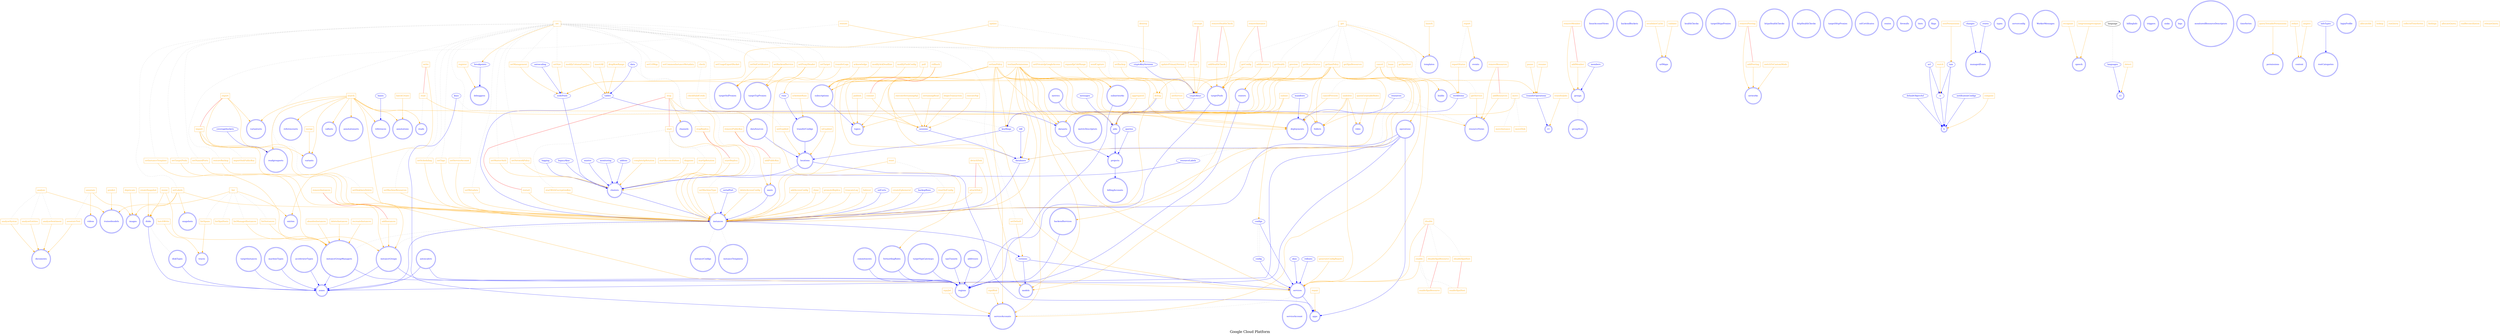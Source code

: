 digraph AllInOne_LexiconGraph {
graph[label="Google Cloud Platform", fontsize=24]
splines=true
"apps" [color=blue, fontcolor=blue, shape=doublecircle]
"operations" [color=blue, fontcolor=blue, shape=doublecircle]
"users" [color=blue, fontcolor=blue, shape=doublecircle]
"groups" [color=blue, fontcolor=blue, shape=doublecircle]
"linuxAccountViews" [color=blue, fontcolor=blue, shape=doublecircle]
"targetTcpProxies" [color=blue, fontcolor=blue, shape=doublecircle]
"backendBuckets" [color=blue, fontcolor=blue, shape=doublecircle]
"urlMaps" [color=blue, fontcolor=blue, shape=doublecircle]
"addresses" [color=blue, fontcolor=blue, shape=doublecircle]
"snapshots" [color=blue, fontcolor=blue, shape=doublecircle]
"backendServices" [color=blue, fontcolor=blue, shape=doublecircle]
"healthChecks" [color=blue, fontcolor=blue, shape=doublecircle]
"targetHttpsProxies" [color=blue, fontcolor=blue, shape=doublecircle]
"networks" [color=blue, fontcolor=blue, shape=doublecircle]
"targetSslProxies" [color=blue, fontcolor=blue, shape=doublecircle]
"instanceTemplates" [color=blue, fontcolor=blue, shape=doublecircle]
"forwardingRules" [color=blue, fontcolor=blue, shape=doublecircle]
"httpsHealthChecks" [color=blue, fontcolor=blue, shape=doublecircle]
"images" [color=blue, fontcolor=blue, shape=doublecircle]
"httpHealthChecks" [color=blue, fontcolor=blue, shape=doublecircle]
"targetHttpProxies" [color=blue, fontcolor=blue, shape=doublecircle]
"sslCertificates" [color=blue, fontcolor=blue, shape=doublecircle]
"routes" [color=blue, fontcolor=blue, shape=doublecircle]
"firewalls" [color=blue, fontcolor=blue, shape=doublecircle]
"regions" [color=blue, fontcolor=blue, shape=doublecircle]
"diskTypes" [color=blue, fontcolor=blue, shape=doublecircle]
"instances" [color=blue, fontcolor=blue, shape=doublecircle]
"subnetworks" [color=blue, fontcolor=blue, shape=doublecircle]
"instanceGroups" [color=blue, fontcolor=blue, shape=doublecircle]
"targetInstances" [color=blue, fontcolor=blue, shape=doublecircle]
"routers" [color=blue, fontcolor=blue, shape=doublecircle]
"targetPools" [color=blue, fontcolor=blue, shape=doublecircle]
"machineTypes" [color=blue, fontcolor=blue, shape=doublecircle]
"commitments" [color=blue, fontcolor=blue, shape=doublecircle]
"targetVpnGateways" [color=blue, fontcolor=blue, shape=doublecircle]
"instanceGroupManagers" [color=blue, fontcolor=blue, shape=doublecircle]
"acceleratorTypes" [color=blue, fontcolor=blue, shape=doublecircle]
"autoscalers" [color=blue, fontcolor=blue, shape=doublecircle]
"disks" [color=blue, fontcolor=blue, shape=doublecircle]
"vpnTunnels" [color=blue, fontcolor=blue, shape=doublecircle]
"zones" [color=blue, fontcolor=blue, shape=doublecircle]
"tiers" [color=blue, fontcolor=blue, shape=doublecircle]
"flags" [color=blue, fontcolor=blue, shape=doublecircle]
"b" [color=blue, fontcolor=blue, shape=doublecircle]
"channels" [color=blue, fontcolor=blue, shape=doublecircle]
"serviceAccount" [color=blue, fontcolor=blue, shape=doublecircle]
"managedZones" [color=blue, fontcolor=blue, shape=doublecircle]
"projects" [color=blue, fontcolor=blue, shape=doublecircle]
"deployments" [color=blue, fontcolor=blue, shape=doublecircle]
"types" [color=blue, fontcolor=blue, shape=doublecircle]
"trainedmodels" [color=blue, fontcolor=blue, shape=doublecircle]
"resourceViews" [color=blue, fontcolor=blue, shape=doublecircle]
"serverconfig" [color=blue, fontcolor=blue, shape=doublecircle]
"clusters" [color=blue, fontcolor=blue, shape=doublecircle]
"v1" [color=blue, fontcolor=blue, shape=doublecircle]
"WorkerMessages" [color=blue, fontcolor=blue, shape=doublecircle]
"templates" [color=blue, fontcolor=blue, shape=doublecircle]
"jobs" [color=blue, fontcolor=blue, shape=doublecircle]
"datasets" [color=blue, fontcolor=blue, shape=doublecircle]
"referencesets" [color=blue, fontcolor=blue, shape=doublecircle]
"callsets" [color=blue, fontcolor=blue, shape=doublecircle]
"reads" [color=blue, fontcolor=blue, shape=doublecircle]
"readgroupsets" [color=blue, fontcolor=blue, shape=doublecircle]
"references" [color=blue, fontcolor=blue, shape=doublecircle]
"variants" [color=blue, fontcolor=blue, shape=doublecircle]
"annotations" [color=blue, fontcolor=blue, shape=doublecircle]
"annotationsets" [color=blue, fontcolor=blue, shape=doublecircle]
"variantsets" [color=blue, fontcolor=blue, shape=doublecircle]
"topics" [color=blue, fontcolor=blue, shape=doublecircle]
"subscriptions" [color=blue, fontcolor=blue, shape=doublecircle]
"speech" [color=blue, fontcolor=blue, shape=doublecircle]
"documents" [color=blue, fontcolor=blue, shape=doublecircle]
"v2" [color=blue, fontcolor=blue, shape=doublecircle]
"services" [color=blue, fontcolor=blue, shape=doublecircle]
"billingAccounts" [color=blue, fontcolor=blue, shape=doublecircle]
"billingInfo" [color=blue, fontcolor=blue, shape=doublecircle]
"builds" [color=blue, fontcolor=blue, shape=doublecircle]
"triggers" [color=blue, fontcolor=blue, shape=doublecircle]
"debuggees" [color=blue, fontcolor=blue, shape=doublecircle]
"events" [color=blue, fontcolor=blue, shape=doublecircle]
"groupStats" [color=blue, fontcolor=blue, shape=doublecircle]
"traces" [color=blue, fontcolor=blue, shape=doublecircle]
"sinks" [color=blue, fontcolor=blue, shape=doublecircle]
"logs" [color=blue, fontcolor=blue, shape=doublecircle]
"entries" [color=blue, fontcolor=blue, shape=doublecircle]
"monitoredResourceDescriptors" [color=blue, fontcolor=blue, shape=doublecircle]
"metrics" [color=blue, fontcolor=blue, shape=doublecircle]
"timeSeries" [color=blue, fontcolor=blue, shape=doublecircle]
"metricDescriptors" [color=blue, fontcolor=blue, shape=doublecircle]
"folders" [color=blue, fontcolor=blue, shape=doublecircle]
"roles" [color=blue, fontcolor=blue, shape=doublecircle]
"serviceAccounts" [color=blue, fontcolor=blue, shape=doublecircle]
"permissions" [color=blue, fontcolor=blue, shape=doublecircle]
"locations" [color=blue, fontcolor=blue, shape=doublecircle]
"content" [color=blue, fontcolor=blue, shape=doublecircle]
"rootCategories" [color=blue, fontcolor=blue, shape=doublecircle]
"loginProfile" [color=blue, fontcolor=blue, shape=doublecircle]
"models" [color=blue, fontcolor=blue, shape=doublecircle]
"instanceConfigs" [color=blue, fontcolor=blue, shape=doublecircle]
"videos" [color=blue, fontcolor=blue, shape=doublecircle]
"dataSources" [color=blue, fontcolor=blue, shape=doublecircle]
"transferConfigs" [color=blue, fontcolor=blue, shape=doublecircle]
"repair" [color=orange, fontcolor=orange, shape=box]
"repair" -> "apps" [color=orange, fontcolor=orange, arrowhead=diamond, arrowtail=none]
"services" -> "apps" [color=blue, fontcolor=blue, arrowhead=diamond, arrowtail=none]
"versions" -> "services" [color=blue, fontcolor=blue, arrowhead=diamond, arrowtail=none]
"versions" [color=blue, fontcolor=blue, shape=ellipse]
"instances" -> "versions" [color=blue, fontcolor=blue, arrowhead=diamond, arrowtail=none]
"debug" [color=orange, fontcolor=orange, shape=box]
"debug" -> "instances" [color=orange, fontcolor=orange, arrowhead=diamond, arrowtail=none]
"operations" -> "apps" [color=blue, fontcolor=blue, arrowhead=diamond, arrowtail=none]
"locations" -> "apps" [color=blue, fontcolor=blue, arrowhead=diamond, arrowtail=none]
"addPublicKey" [color=orange, fontcolor=orange, shape=box]
"addPublicKey" -> "users" [color=orange, fontcolor=orange, arrowhead=diamond, arrowtail=none]
"removePublicKey" -> "addPublicKey" [color=red, fontcolor=red, arrowhead=none, arrowtail=none]
"removePublicKey" [color=orange, fontcolor=orange, shape=box]
"removePublicKey" -> "users" [color=orange, fontcolor=orange, arrowhead=diamond, arrowtail=none]
"addMember" [color=orange, fontcolor=orange, shape=box]
"addMember" -> "groups" [color=orange, fontcolor=orange, arrowhead=diamond, arrowtail=none]
"removeMember" -> "addMember" [color=red, fontcolor=red, arrowhead=none, arrowtail=none]
"removeMember" [color=orange, fontcolor=orange, shape=box]
"removeMember" -> "groups" [color=orange, fontcolor=orange, arrowhead=diamond, arrowtail=none]
"setBackendService" [color=orange, fontcolor=orange, shape=box]
"setBackendService" -> "targetTcpProxies" [color=orange, fontcolor=orange, arrowhead=diamond, arrowtail=none]
"set" -> "setBackendService" [color=grey, fontcolor=grey, arrowhead=none, arrowtail=none, style=dashed]
"setProxyHeader" [color=orange, fontcolor=orange, shape=box]
"setProxyHeader" -> "targetTcpProxies" [color=orange, fontcolor=orange, arrowhead=diamond, arrowtail=none]
"set" -> "setProxyHeader" [color=grey, fontcolor=grey, arrowhead=none, arrowtail=none, style=dashed]
"invalidateCache" [color=orange, fontcolor=orange, shape=box]
"invalidateCache" -> "urlMaps" [color=orange, fontcolor=orange, arrowhead=diamond, arrowtail=none]
"validate" [color=orange, fontcolor=orange, shape=box]
"validate" -> "urlMaps" [color=orange, fontcolor=orange, arrowhead=diamond, arrowtail=none]
"setLabels" [color=orange, fontcolor=orange, shape=box]
"setLabels" -> "snapshots" [color=orange, fontcolor=orange, arrowhead=diamond, arrowtail=none]
"set" -> "setLabels" [color=grey, fontcolor=grey, arrowhead=none, arrowtail=none, style=dashed]
"getHealth" [color=orange, fontcolor=orange, shape=box]
"getHealth" -> "backendServices" [color=orange, fontcolor=orange, arrowhead=diamond, arrowtail=none]
"get" -> "getHealth" [color=grey, fontcolor=grey, arrowhead=none, arrowtail=none, style=dashed]
"removePeering" [color=orange, fontcolor=orange, shape=box]
"removePeering" -> "networks" [color=orange, fontcolor=orange, arrowhead=diamond, arrowtail=none]
"addPeering" [color=orange, fontcolor=orange, shape=box]
"addPeering" -> "networks" [color=orange, fontcolor=orange, arrowhead=diamond, arrowtail=none]
"removePeering" -> "addPeering" [color=red, fontcolor=red, arrowhead=none, arrowtail=none]
"switchToCustomMode" [color=orange, fontcolor=orange, shape=box]
"switchToCustomMode" -> "networks" [color=orange, fontcolor=orange, arrowhead=diamond, arrowtail=none]
"setBackendService" -> "targetSslProxies" [color=orange, fontcolor=orange, arrowhead=diamond, arrowtail=none]
"setProxyHeader" -> "targetSslProxies" [color=orange, fontcolor=orange, arrowhead=diamond, arrowtail=none]
"setSslCertificates" [color=orange, fontcolor=orange, shape=box]
"setSslCertificates" -> "targetSslProxies" [color=orange, fontcolor=orange, arrowhead=diamond, arrowtail=none]
"set" -> "setSslCertificates" [color=grey, fontcolor=grey, arrowhead=none, arrowtail=none, style=dashed]
"instances" -> "instanceTemplates" [color=grey, fontcolor=grey, arrowhead=none, arrowtail=none, style=dashed]
"setTarget" [color=orange, fontcolor=orange, shape=box]
"setTarget" -> "forwardingRules" [color=orange, fontcolor=orange, arrowhead=diamond, arrowtail=none]
"set" -> "setTarget" [color=grey, fontcolor=grey, arrowhead=none, arrowtail=none, style=dashed]
"deprecate" [color=orange, fontcolor=orange, shape=box]
"deprecate" -> "images" [color=orange, fontcolor=orange, arrowhead=diamond, arrowtail=none]
"setLabels" -> "images" [color=orange, fontcolor=orange, arrowhead=diamond, arrowtail=none]
"addresses" -> "regions" [color=blue, fontcolor=blue, arrowhead=diamond, arrowtail=none]
"backendServices" -> "regions" [color=blue, fontcolor=blue, arrowhead=diamond, arrowtail=none]
"autoscalers" -> "regions" [color=blue, fontcolor=blue, arrowhead=diamond, arrowtail=none]
"instanceGroups" -> "regions" [color=blue, fontcolor=blue, arrowhead=diamond, arrowtail=none]
"instances" -> "instanceGroups" [color=grey, fontcolor=grey, arrowhead=none, arrowtail=none, style=dashed]
"setNamedPorts" [color=orange, fontcolor=orange, shape=box]
"setNamedPorts" -> "instanceGroups" [color=orange, fontcolor=orange, arrowhead=diamond, arrowtail=none]
"set" -> "setNamedPorts" [color=grey, fontcolor=grey, arrowhead=none, arrowtail=none, style=dashed]
"listInstances" [color=orange, fontcolor=orange, shape=box]
"listInstances" -> "instanceGroups" [color=orange, fontcolor=orange, arrowhead=diamond, arrowtail=none]
"list" -> "listInstances" [color=grey, fontcolor=grey, arrowhead=none, arrowtail=none, style=dashed]
"subnetworks" -> "regions" [color=blue, fontcolor=blue, arrowhead=diamond, arrowtail=none]
"setPrivateIpGoogleAccess" [color=orange, fontcolor=orange, shape=box]
"setPrivateIpGoogleAccess" -> "subnetworks" [color=orange, fontcolor=orange, arrowhead=diamond, arrowtail=none]
"set" -> "setPrivateIpGoogleAccess" [color=grey, fontcolor=grey, arrowhead=none, arrowtail=none, style=dashed]
"expandIpCidrRange" [color=orange, fontcolor=orange, shape=box]
"expandIpCidrRange" -> "subnetworks" [color=orange, fontcolor=orange, arrowhead=diamond, arrowtail=none]
"forwardingRules" -> "regions" [color=blue, fontcolor=blue, arrowhead=diamond, arrowtail=none]
"routers" -> "regions" [color=blue, fontcolor=blue, arrowhead=diamond, arrowtail=none]
"getRouterStatus" [color=orange, fontcolor=orange, shape=box]
"getRouterStatus" -> "routers" [color=orange, fontcolor=orange, arrowhead=diamond, arrowtail=none]
"get" -> "getRouterStatus" [color=grey, fontcolor=grey, arrowhead=none, arrowtail=none, style=dashed]
"preview" [color=orange, fontcolor=orange, shape=box]
"preview" -> "routers" [color=orange, fontcolor=orange, arrowhead=diamond, arrowtail=none]
"targetPools" -> "regions" [color=blue, fontcolor=blue, arrowhead=diamond, arrowtail=none]
"removeInstance" [color=orange, fontcolor=orange, shape=box]
"removeInstance" -> "targetPools" [color=orange, fontcolor=orange, arrowhead=diamond, arrowtail=none]
"addInstance" [color=orange, fontcolor=orange, shape=box]
"addInstance" -> "targetPools" [color=orange, fontcolor=orange, arrowhead=diamond, arrowtail=none]
"removeInstance" -> "addInstance" [color=red, fontcolor=red, arrowhead=none, arrowtail=none]
"addHealthCheck" [color=orange, fontcolor=orange, shape=box]
"addHealthCheck" -> "targetPools" [color=orange, fontcolor=orange, arrowhead=diamond, arrowtail=none]
"removeHealthCheck" -> "addHealthCheck" [color=red, fontcolor=red, arrowhead=none, arrowtail=none]
"setBackup" [color=orange, fontcolor=orange, shape=box]
"setBackup" -> "targetPools" [color=orange, fontcolor=orange, arrowhead=diamond, arrowtail=none]
"set" -> "setBackup" [color=grey, fontcolor=grey, arrowhead=none, arrowtail=none, style=dashed]
"getHealth" -> "targetPools" [color=orange, fontcolor=orange, arrowhead=diamond, arrowtail=none]
"removeHealthCheck" [color=orange, fontcolor=orange, shape=box]
"removeHealthCheck" -> "targetPools" [color=orange, fontcolor=orange, arrowhead=diamond, arrowtail=none]
"instanceGroupManagers" -> "regions" [color=blue, fontcolor=blue, arrowhead=diamond, arrowtail=none]
"instances" -> "instanceGroupManagers" [color=grey, fontcolor=grey, arrowhead=none, arrowtail=none, style=dashed]
"recreateInstances" [color=orange, fontcolor=orange, shape=box]
"recreateInstances" -> "instanceGroupManagers" [color=orange, fontcolor=orange, arrowhead=diamond, arrowtail=none]
"abandonInstances" [color=orange, fontcolor=orange, shape=box]
"abandonInstances" -> "instanceGroupManagers" [color=orange, fontcolor=orange, arrowhead=diamond, arrowtail=none]
"setInstanceTemplate" [color=orange, fontcolor=orange, shape=box]
"setInstanceTemplate" -> "instanceGroupManagers" [color=orange, fontcolor=orange, arrowhead=diamond, arrowtail=none]
"set" -> "setInstanceTemplate" [color=grey, fontcolor=grey, arrowhead=none, arrowtail=none, style=dashed]
"setTargetPools" [color=orange, fontcolor=orange, shape=box]
"setTargetPools" -> "instanceGroupManagers" [color=orange, fontcolor=orange, arrowhead=diamond, arrowtail=none]
"set" -> "setTargetPools" [color=grey, fontcolor=grey, arrowhead=none, arrowtail=none, style=dashed]
"deleteInstances" [color=orange, fontcolor=orange, shape=box]
"deleteInstances" -> "instanceGroupManagers" [color=orange, fontcolor=orange, arrowhead=diamond, arrowtail=none]
"listManagedInstances" [color=orange, fontcolor=orange, shape=box]
"listManagedInstances" -> "instanceGroupManagers" [color=orange, fontcolor=orange, arrowhead=diamond, arrowtail=none]
"list" -> "listManagedInstances" [color=grey, fontcolor=grey, arrowhead=none, arrowtail=none, style=dashed]
"resize" [color=orange, fontcolor=orange, shape=box]
"resize" -> "instanceGroupManagers" [color=orange, fontcolor=orange, arrowhead=diamond, arrowtail=none]
"commitments" -> "regions" [color=blue, fontcolor=blue, arrowhead=diamond, arrowtail=none]
"targetVpnGateways" -> "regions" [color=blue, fontcolor=blue, arrowhead=diamond, arrowtail=none]
"vpnTunnels" -> "regions" [color=blue, fontcolor=blue, arrowhead=diamond, arrowtail=none]
"operations" -> "regions" [color=blue, fontcolor=blue, arrowhead=diamond, arrowtail=none]
"disks" -> "diskTypes" [color=grey, fontcolor=grey, arrowhead=none, arrowtail=none, style=dashed]
"diskTypes" -> "zones" [color=blue, fontcolor=blue, arrowhead=diamond, arrowtail=none]
"instances" -> "zones" [color=blue, fontcolor=blue, arrowhead=diamond, arrowtail=none]
"serialPort" -> "instances" [color=blue, fontcolor=blue, arrowhead=diamond, arrowtail=none]
"serialPort" [color=blue, fontcolor=blue, shape=ellipse]
"setDiskAutoDelete" [color=orange, fontcolor=orange, shape=box]
"setDiskAutoDelete" -> "instances" [color=orange, fontcolor=orange, arrowhead=diamond, arrowtail=none]
"set" -> "setDiskAutoDelete" [color=grey, fontcolor=grey, arrowhead=none, arrowtail=none, style=dashed]
"deleteAccessConfig" [color=orange, fontcolor=orange, shape=box]
"deleteAccessConfig" -> "instances" [color=orange, fontcolor=orange, arrowhead=diamond, arrowtail=none]
"setMetadata" [color=orange, fontcolor=orange, shape=box]
"setMetadata" -> "instances" [color=orange, fontcolor=orange, arrowhead=diamond, arrowtail=none]
"set" -> "setMetadata" [color=grey, fontcolor=grey, arrowhead=none, arrowtail=none, style=dashed]
"setTags" [color=orange, fontcolor=orange, shape=box]
"setTags" -> "instances" [color=orange, fontcolor=orange, arrowhead=diamond, arrowtail=none]
"set" -> "setTags" [color=grey, fontcolor=grey, arrowhead=none, arrowtail=none, style=dashed]
"setMachineResources" [color=orange, fontcolor=orange, shape=box]
"setMachineResources" -> "instances" [color=orange, fontcolor=orange, arrowhead=diamond, arrowtail=none]
"set" -> "setMachineResources" [color=grey, fontcolor=grey, arrowhead=none, arrowtail=none, style=dashed]
"attachDisk" [color=orange, fontcolor=orange, shape=box]
"attachDisk" -> "instances" [color=orange, fontcolor=orange, arrowhead=diamond, arrowtail=none]
"detachDisk" -> "attachDisk" [color=red, fontcolor=red, arrowhead=none, arrowtail=none]
"start" [color=orange, fontcolor=orange, shape=box]
"start" -> "instances" [color=orange, fontcolor=orange, arrowhead=diamond, arrowtail=none]
"stop" -> "start" [color=red, fontcolor=red, arrowhead=none, arrowtail=none]
"addAccessConfig" [color=orange, fontcolor=orange, shape=box]
"addAccessConfig" -> "instances" [color=orange, fontcolor=orange, arrowhead=diamond, arrowtail=none]
"startWithEncryptionKey" [color=orange, fontcolor=orange, shape=box]
"startWithEncryptionKey" -> "instances" [color=orange, fontcolor=orange, arrowhead=diamond, arrowtail=none]
"start" -> "startWithEncryptionKey" [color=grey, fontcolor=grey, arrowhead=none, arrowtail=none, style=dashed]
"stop" [color=orange, fontcolor=orange, shape=box]
"stop" -> "instances" [color=orange, fontcolor=orange, arrowhead=diamond, arrowtail=none]
"setServiceAccount" [color=orange, fontcolor=orange, shape=box]
"setServiceAccount" -> "instances" [color=orange, fontcolor=orange, arrowhead=diamond, arrowtail=none]
"set" -> "setServiceAccount" [color=grey, fontcolor=grey, arrowhead=none, arrowtail=none, style=dashed]
"reset" [color=orange, fontcolor=orange, shape=box]
"reset" -> "instances" [color=orange, fontcolor=orange, arrowhead=diamond, arrowtail=none]
"setMachineType" [color=orange, fontcolor=orange, shape=box]
"setMachineType" -> "instances" [color=orange, fontcolor=orange, arrowhead=diamond, arrowtail=none]
"set" -> "setMachineType" [color=grey, fontcolor=grey, arrowhead=none, arrowtail=none, style=dashed]
"setLabels" -> "instances" [color=orange, fontcolor=orange, arrowhead=diamond, arrowtail=none]
"detachDisk" [color=orange, fontcolor=orange, shape=box]
"detachDisk" -> "instances" [color=orange, fontcolor=orange, arrowhead=diamond, arrowtail=none]
"setScheduling" [color=orange, fontcolor=orange, shape=box]
"setScheduling" -> "instances" [color=orange, fontcolor=orange, arrowhead=diamond, arrowtail=none]
"set" -> "setScheduling" [color=grey, fontcolor=grey, arrowhead=none, arrowtail=none, style=dashed]
"instanceGroups" -> "zones" [color=blue, fontcolor=blue, arrowhead=diamond, arrowtail=none]
"removeInstances" [color=orange, fontcolor=orange, shape=box]
"removeInstances" -> "instanceGroups" [color=orange, fontcolor=orange, arrowhead=diamond, arrowtail=none]
"addInstances" [color=orange, fontcolor=orange, shape=box]
"addInstances" -> "instanceGroups" [color=orange, fontcolor=orange, arrowhead=diamond, arrowtail=none]
"removeInstances" -> "addInstances" [color=red, fontcolor=red, arrowhead=none, arrowtail=none]
"targetInstances" -> "zones" [color=blue, fontcolor=blue, arrowhead=diamond, arrowtail=none]
"machineTypes" -> "zones" [color=blue, fontcolor=blue, arrowhead=diamond, arrowtail=none]
"instanceGroupManagers" -> "zones" [color=blue, fontcolor=blue, arrowhead=diamond, arrowtail=none]
"acceleratorTypes" -> "zones" [color=blue, fontcolor=blue, arrowhead=diamond, arrowtail=none]
"autoscalers" -> "zones" [color=blue, fontcolor=blue, arrowhead=diamond, arrowtail=none]
"disks" -> "zones" [color=blue, fontcolor=blue, arrowhead=diamond, arrowtail=none]
"setLabels" -> "disks" [color=orange, fontcolor=orange, arrowhead=diamond, arrowtail=none]
"resize" -> "disks" [color=orange, fontcolor=orange, arrowhead=diamond, arrowtail=none]
"createSnapshot" [color=orange, fontcolor=orange, shape=box]
"createSnapshot" -> "disks" [color=orange, fontcolor=orange, arrowhead=diamond, arrowtail=none]
"operations" -> "zones" [color=blue, fontcolor=blue, arrowhead=diamond, arrowtail=none]
"setUrlMap" [color=orange, fontcolor=orange, shape=box]
"set" -> "setUrlMap" [color=grey, fontcolor=grey, arrowhead=none, arrowtail=none, style=dashed]
"enableXpnHost" [color=orange, fontcolor=orange, shape=box]
"enable" -> "enableXpnHost" [color=grey, fontcolor=grey, arrowhead=none, arrowtail=none, style=dashed]
"disableXpnHost" -> "enableXpnHost" [color=red, fontcolor=red, arrowhead=none, arrowtail=none]
"setCommonInstanceMetadata" [color=orange, fontcolor=orange, shape=box]
"set" -> "setCommonInstanceMetadata" [color=grey, fontcolor=grey, arrowhead=none, arrowtail=none, style=dashed]
"getXpnResources" [color=orange, fontcolor=orange, shape=box]
"get" -> "getXpnResources" [color=grey, fontcolor=grey, arrowhead=none, arrowtail=none, style=dashed]
"listXpnHosts" [color=orange, fontcolor=orange, shape=box]
"list" -> "listXpnHosts" [color=grey, fontcolor=grey, arrowhead=none, arrowtail=none, style=dashed]
"moveDisk" [color=orange, fontcolor=orange, shape=box]
"move" -> "moveDisk" [color=grey, fontcolor=grey, arrowhead=none, arrowtail=none, style=dashed]
"getXpnHost" [color=orange, fontcolor=orange, shape=box]
"get" -> "getXpnHost" [color=grey, fontcolor=grey, arrowhead=none, arrowtail=none, style=dashed]
"disableXpnResource" [color=orange, fontcolor=orange, shape=box]
"disable" -> "disableXpnResource" [color=grey, fontcolor=grey, arrowhead=none, arrowtail=none, style=dashed]
"moveInstance" [color=orange, fontcolor=orange, shape=box]
"move" -> "moveInstance" [color=grey, fontcolor=grey, arrowhead=none, arrowtail=none, style=dashed]
"enableXpnResource" [color=orange, fontcolor=orange, shape=box]
"enable" -> "enableXpnResource" [color=grey, fontcolor=grey, arrowhead=none, arrowtail=none, style=dashed]
"disableXpnResource" -> "enableXpnResource" [color=red, fontcolor=red, arrowhead=none, arrowtail=none]
"disableXpnHost" [color=orange, fontcolor=orange, shape=box]
"disable" -> "disableXpnHost" [color=grey, fontcolor=grey, arrowhead=none, arrowtail=none, style=dashed]
"setUsageExportBucket" [color=orange, fontcolor=orange, shape=box]
"set" -> "setUsageExportBucket" [color=grey, fontcolor=grey, arrowhead=none, arrowtail=none, style=dashed]
"users" -> "instances" [color=blue, fontcolor=blue, arrowhead=diamond, arrowtail=none]
"resetSslConfig" [color=orange, fontcolor=orange, shape=box]
"resetSslConfig" -> "instances" [color=orange, fontcolor=orange, arrowhead=diamond, arrowtail=none]
"reset" -> "resetSslConfig" [color=grey, fontcolor=grey, arrowhead=none, arrowtail=none, style=dashed]
"startReplica" [color=orange, fontcolor=orange, shape=box]
"startReplica" -> "instances" [color=orange, fontcolor=orange, arrowhead=diamond, arrowtail=none]
"start" -> "startReplica" [color=grey, fontcolor=grey, arrowhead=none, arrowtail=none, style=dashed]
"stopReplica" -> "startReplica" [color=red, fontcolor=red, arrowhead=none, arrowtail=none]
"clone" [color=orange, fontcolor=orange, shape=box]
"clone" -> "instances" [color=orange, fontcolor=orange, arrowhead=diamond, arrowtail=none]
"stopReplica" [color=orange, fontcolor=orange, shape=box]
"stopReplica" -> "instances" [color=orange, fontcolor=orange, arrowhead=diamond, arrowtail=none]
"stop" -> "stopReplica" [color=grey, fontcolor=grey, arrowhead=none, arrowtail=none, style=dashed]
"restoreBackup" [color=orange, fontcolor=orange, shape=box]
"restoreBackup" -> "instances" [color=orange, fontcolor=orange, arrowhead=diamond, arrowtail=none]
"restore" -> "restoreBackup" [color=grey, fontcolor=grey, arrowhead=none, arrowtail=none, style=dashed]
"export" [color=orange, fontcolor=orange, shape=box]
"export" -> "instances" [color=orange, fontcolor=orange, arrowhead=diamond, arrowtail=none]
"promoteReplica" [color=orange, fontcolor=orange, shape=box]
"promoteReplica" -> "instances" [color=orange, fontcolor=orange, arrowhead=diamond, arrowtail=none]
"import" [color=orange, fontcolor=orange, shape=box]
"import" -> "instances" [color=orange, fontcolor=orange, arrowhead=diamond, arrowtail=none]
"export" -> "import" [color=red, fontcolor=red, arrowhead=none, arrowtail=none]
"truncateLog" [color=orange, fontcolor=orange, shape=box]
"truncateLog" -> "instances" [color=orange, fontcolor=orange, arrowhead=diamond, arrowtail=none]
"failover" [color=orange, fontcolor=orange, shape=box]
"failover" -> "instances" [color=orange, fontcolor=orange, arrowhead=diamond, arrowtail=none]
"restart" [color=orange, fontcolor=orange, shape=box]
"restart" -> "instances" [color=orange, fontcolor=orange, arrowhead=diamond, arrowtail=none]
"stop" -> "restart" [color=red, fontcolor=red, arrowhead=none, arrowtail=none]
"databases" -> "instances" [color=blue, fontcolor=blue, arrowhead=diamond, arrowtail=none]
"databases" [color=blue, fontcolor=blue, shape=ellipse]
"sslCerts" -> "instances" [color=blue, fontcolor=blue, arrowhead=diamond, arrowtail=none]
"sslCerts" [color=blue, fontcolor=blue, shape=ellipse]
"createEphemeral" [color=orange, fontcolor=orange, shape=box]
"createEphemeral" -> "instances" [color=orange, fontcolor=orange, arrowhead=diamond, arrowtail=none]
"backupRuns" -> "instances" [color=blue, fontcolor=blue, arrowhead=diamond, arrowtail=none]
"backupRuns" [color=blue, fontcolor=blue, shape=ellipse]
"defaultObjectAcl" -> "b" [color=blue, fontcolor=blue, arrowhead=diamond, arrowtail=none]
"defaultObjectAcl" [color=blue, fontcolor=blue, shape=ellipse]
"acl" -> "b" [color=blue, fontcolor=blue, arrowhead=diamond, arrowtail=none]
"acl" [color=blue, fontcolor=blue, shape=ellipse]
"notificationConfigs" -> "b" [color=blue, fontcolor=blue, arrowhead=diamond, arrowtail=none]
"notificationConfigs" [color=blue, fontcolor=blue, shape=ellipse]
"o" -> "b" [color=blue, fontcolor=blue, arrowhead=diamond, arrowtail=none]
"o" [color=blue, fontcolor=blue, shape=ellipse]
"watch" [color=orange, fontcolor=orange, shape=box]
"watch" -> "o" [color=orange, fontcolor=orange, arrowhead=diamond, arrowtail=none]
"iam" -> "o" [color=blue, fontcolor=blue, arrowhead=diamond, arrowtail=none]
"iam" [color=blue, fontcolor=blue, shape=ellipse]
"testPermissions" [color=orange, fontcolor=orange, shape=box]
"testPermissions" -> "iam" [color=orange, fontcolor=orange, arrowhead=diamond, arrowtail=none]
"acl" -> "o" [color=blue, fontcolor=blue, arrowhead=diamond, arrowtail=none]
"iam" -> "b" [color=blue, fontcolor=blue, arrowhead=diamond, arrowtail=none]
"compose" [color=orange, fontcolor=orange, shape=box]
"compose" -> "b" [color=orange, fontcolor=orange, arrowhead=diamond, arrowtail=none]
"stop" -> "channels" [color=orange, fontcolor=orange, arrowhead=diamond, arrowtail=none]
"services" -> "serviceAccount" [color=grey, fontcolor=grey, arrowhead=none, arrowtail=none, style=dashed]
"changes" -> "managedZones" [color=blue, fontcolor=blue, arrowhead=diamond, arrowtail=none]
"changes" [color=blue, fontcolor=blue, shape=ellipse]
"rrsets" -> "managedZones" [color=blue, fontcolor=blue, arrowhead=diamond, arrowtail=none]
"rrsets" [color=blue, fontcolor=blue, shape=ellipse]
"datasets" -> "projects" [color=blue, fontcolor=blue, arrowhead=diamond, arrowtail=none]
"tables" -> "datasets" [color=blue, fontcolor=blue, arrowhead=diamond, arrowtail=none]
"tables" [color=blue, fontcolor=blue, shape=ellipse]
"data" -> "tables" [color=blue, fontcolor=blue, arrowhead=diamond, arrowtail=none]
"data" [color=blue, fontcolor=blue, shape=ellipse]
"insertAll" [color=orange, fontcolor=orange, shape=box]
"insertAll" -> "tables" [color=orange, fontcolor=orange, arrowhead=diamond, arrowtail=none]
"jobs" -> "projects" [color=blue, fontcolor=blue, arrowhead=diamond, arrowtail=none]
"cancel" [color=orange, fontcolor=orange, shape=box]
"cancel" -> "jobs" [color=orange, fontcolor=orange, arrowhead=diamond, arrowtail=none]
"queries" -> "projects" [color=blue, fontcolor=blue, arrowhead=diamond, arrowtail=none]
"queries" [color=blue, fontcolor=blue, shape=ellipse]
"manifests" -> "deployments" [color=blue, fontcolor=blue, arrowhead=diamond, arrowtail=none]
"manifests" [color=blue, fontcolor=blue, shape=ellipse]
"resources" -> "deployments" [color=blue, fontcolor=blue, arrowhead=diamond, arrowtail=none]
"resources" [color=blue, fontcolor=blue, shape=ellipse]
"stop" -> "deployments" [color=orange, fontcolor=orange, arrowhead=diamond, arrowtail=none]
"cancelPreview" [color=orange, fontcolor=orange, shape=box]
"cancelPreview" -> "deployments" [color=orange, fontcolor=orange, arrowhead=diamond, arrowtail=none]
"cancel" -> "cancelPreview" [color=grey, fontcolor=grey, arrowhead=none, arrowtail=none, style=dashed]
"testIamPermissions" [color=orange, fontcolor=orange, shape=box]
"testIamPermissions" -> "deployments" [color=orange, fontcolor=orange, arrowhead=diamond, arrowtail=none]
"getIamPolicy" [color=orange, fontcolor=orange, shape=box]
"getIamPolicy" -> "deployments" [color=orange, fontcolor=orange, arrowhead=diamond, arrowtail=none]
"get" -> "getIamPolicy" [color=grey, fontcolor=grey, arrowhead=none, arrowtail=none, style=dashed]
"setIamPolicy" [color=orange, fontcolor=orange, shape=box]
"setIamPolicy" -> "deployments" [color=orange, fontcolor=orange, arrowhead=diamond, arrowtail=none]
"set" -> "setIamPolicy" [color=grey, fontcolor=grey, arrowhead=none, arrowtail=none, style=dashed]
"predict" [color=orange, fontcolor=orange, shape=box]
"predict" -> "trainedmodels" [color=orange, fontcolor=orange, arrowhead=diamond, arrowtail=none]
"analyze" [color=orange, fontcolor=orange, shape=box]
"analyze" -> "trainedmodels" [color=orange, fontcolor=orange, arrowhead=diamond, arrowtail=none]
"list" [color=orange, fontcolor=orange, shape=box]
"list" -> "trainedmodels" [color=orange, fontcolor=orange, arrowhead=diamond, arrowtail=none]
"resources" -> "resourceViews" [color=grey, fontcolor=grey, arrowhead=none, arrowtail=none, style=dashed]
"setService" [color=orange, fontcolor=orange, shape=box]
"setService" -> "resourceViews" [color=orange, fontcolor=orange, arrowhead=diamond, arrowtail=none]
"set" -> "setService" [color=grey, fontcolor=grey, arrowhead=none, arrowtail=none, style=dashed]
"getService" [color=orange, fontcolor=orange, shape=box]
"getService" -> "resourceViews" [color=orange, fontcolor=orange, arrowhead=diamond, arrowtail=none]
"get" -> "getService" [color=grey, fontcolor=grey, arrowhead=none, arrowtail=none, style=dashed]
"addResources" [color=orange, fontcolor=orange, shape=box]
"addResources" -> "resourceViews" [color=orange, fontcolor=orange, arrowhead=diamond, arrowtail=none]
"removeResources" -> "addResources" [color=red, fontcolor=red, arrowhead=none, arrowtail=none]
"removeResources" [color=orange, fontcolor=orange, shape=box]
"removeResources" -> "resourceViews" [color=orange, fontcolor=orange, arrowhead=diamond, arrowtail=none]
"cancel" -> "operations" [color=orange, fontcolor=orange, arrowhead=diamond, arrowtail=none]
"logging" -> "clusters" [color=blue, fontcolor=blue, arrowhead=diamond, arrowtail=none]
"logging" [color=blue, fontcolor=blue, shape=ellipse]
"setMasterAuth" [color=orange, fontcolor=orange, shape=box]
"setMasterAuth" -> "clusters" [color=orange, fontcolor=orange, arrowhead=diamond, arrowtail=none]
"set" -> "setMasterAuth" [color=grey, fontcolor=grey, arrowhead=none, arrowtail=none, style=dashed]
"locations" -> "clusters" [color=blue, fontcolor=blue, arrowhead=diamond, arrowtail=none]
"legacyAbac" -> "clusters" [color=blue, fontcolor=blue, arrowhead=diamond, arrowtail=none]
"legacyAbac" [color=blue, fontcolor=blue, shape=ellipse]
"master" -> "clusters" [color=blue, fontcolor=blue, arrowhead=diamond, arrowtail=none]
"master" [color=blue, fontcolor=blue, shape=ellipse]
"startIpRotation" [color=orange, fontcolor=orange, shape=box]
"startIpRotation" -> "clusters" [color=orange, fontcolor=orange, arrowhead=diamond, arrowtail=none]
"start" -> "startIpRotation" [color=grey, fontcolor=grey, arrowhead=none, arrowtail=none, style=dashed]
"setNetworkPolicy" [color=orange, fontcolor=orange, shape=box]
"setNetworkPolicy" -> "clusters" [color=orange, fontcolor=orange, arrowhead=diamond, arrowtail=none]
"set" -> "setNetworkPolicy" [color=grey, fontcolor=grey, arrowhead=none, arrowtail=none, style=dashed]
"monitoring" -> "clusters" [color=blue, fontcolor=blue, arrowhead=diamond, arrowtail=none]
"monitoring" [color=blue, fontcolor=blue, shape=ellipse]
"addons" -> "clusters" [color=blue, fontcolor=blue, arrowhead=diamond, arrowtail=none]
"addons" [color=blue, fontcolor=blue, shape=ellipse]
"completeIpRotation" [color=orange, fontcolor=orange, shape=box]
"completeIpRotation" -> "clusters" [color=orange, fontcolor=orange, arrowhead=diamond, arrowtail=none]
"resourceLabels" -> "clusters" [color=blue, fontcolor=blue, arrowhead=diamond, arrowtail=none]
"resourceLabels" [color=blue, fontcolor=blue, shape=ellipse]
"resources" -> "resourceLabels" [color=grey, fontcolor=grey, arrowhead=none, arrowtail=none, style=dashed]
"nodePools" -> "clusters" [color=blue, fontcolor=blue, arrowhead=diamond, arrowtail=none]
"nodePools" [color=blue, fontcolor=blue, shape=ellipse]
"rollback" [color=orange, fontcolor=orange, shape=box]
"rollback" -> "nodePools" [color=orange, fontcolor=orange, arrowhead=diamond, arrowtail=none]
"autoscaling" -> "nodePools" [color=blue, fontcolor=blue, arrowhead=diamond, arrowtail=none]
"autoscaling" [color=blue, fontcolor=blue, shape=ellipse]
"update" [color=orange, fontcolor=orange, shape=box]
"update" -> "nodePools" [color=orange, fontcolor=orange, arrowhead=diamond, arrowtail=none]
"setManagement" [color=orange, fontcolor=orange, shape=box]
"setManagement" -> "nodePools" [color=orange, fontcolor=orange, arrowhead=diamond, arrowtail=none]
"set" -> "setManagement" [color=grey, fontcolor=grey, arrowhead=none, arrowtail=none, style=dashed]
"setSize" [color=orange, fontcolor=orange, shape=box]
"setSize" -> "nodePools" [color=orange, fontcolor=orange, arrowhead=diamond, arrowtail=none]
"set" -> "setSize" [color=grey, fontcolor=grey, arrowhead=none, arrowtail=none, style=dashed]
"tables" -> "instances" [color=blue, fontcolor=blue, arrowhead=diamond, arrowtail=none]
"dropRowRange" [color=orange, fontcolor=orange, shape=box]
"dropRowRange" -> "tables" [color=orange, fontcolor=orange, arrowhead=diamond, arrowtail=none]
"modifyColumnFamilies" [color=orange, fontcolor=orange, shape=box]
"modifyColumnFamilies" -> "tables" [color=orange, fontcolor=orange, arrowhead=diamond, arrowtail=none]
"clusters" -> "instances" [color=blue, fontcolor=blue, arrowhead=diamond, arrowtail=none]
"allocateIds" [color=orange, fontcolor=orange, shape=box]
"beginTransaction" [color=orange, fontcolor=orange, shape=box]
"lookup" [color=orange, fontcolor=orange, shape=box]
"commit" [color=orange, fontcolor=orange, shape=box]
"rollback" -> "commit" [color=red, fontcolor=red, arrowhead=none, arrowtail=none]
"runQuery" [color=orange, fontcolor=orange, shape=box]
"transferOperations" -> "v1" [color=blue, fontcolor=blue, arrowhead=diamond, arrowtail=none]
"transferOperations" [color=blue, fontcolor=blue, shape=ellipse]
"pause" [color=orange, fontcolor=orange, shape=box]
"pause" -> "transferOperations" [color=orange, fontcolor=orange, arrowhead=diamond, arrowtail=none]
"resume" [color=orange, fontcolor=orange, shape=box]
"resume" -> "transferOperations" [color=orange, fontcolor=orange, arrowhead=diamond, arrowtail=none]
"cancel" -> "transferOperations" [color=orange, fontcolor=orange, arrowhead=diamond, arrowtail=none]
"transferJobs" [color=orange, fontcolor=orange, shape=box]
"transferJobs" -> "v1" [color=orange, fontcolor=orange, arrowhead=diamond, arrowtail=none]
"get" [color=orange, fontcolor=orange, shape=box]
"get" -> "templates" [color=orange, fontcolor=orange, arrowhead=diamond, arrowtail=none]
"launch" [color=orange, fontcolor=orange, shape=box]
"launch" -> "templates" [color=orange, fontcolor=orange, arrowhead=diamond, arrowtail=none]
"metrics" -> "jobs" [color=blue, fontcolor=blue, arrowhead=diamond, arrowtail=none]
"debug" -> "jobs" [color=blue, fontcolor=blue, arrowhead=diamond, arrowtail=none]
"getConfig" [color=orange, fontcolor=orange, shape=box]
"getConfig" -> "debug" [color=orange, fontcolor=orange, arrowhead=diamond, arrowtail=none]
"get" -> "getConfig" [color=grey, fontcolor=grey, arrowhead=none, arrowtail=none, style=dashed]
"sendCapture" [color=orange, fontcolor=orange, shape=box]
"sendCapture" -> "debug" [color=orange, fontcolor=orange, arrowhead=diamond, arrowtail=none]
"messages" -> "jobs" [color=blue, fontcolor=blue, arrowhead=diamond, arrowtail=none]
"messages" [color=blue, fontcolor=blue, shape=ellipse]
"workItems" -> "jobs" [color=blue, fontcolor=blue, arrowhead=diamond, arrowtail=none]
"workItems" [color=blue, fontcolor=blue, shape=ellipse]
"reportStatus" [color=orange, fontcolor=orange, shape=box]
"reportStatus" -> "workItems" [color=orange, fontcolor=orange, arrowhead=diamond, arrowtail=none]
"report" -> "reportStatus" [color=grey, fontcolor=grey, arrowhead=none, arrowtail=none, style=dashed]
"lease" [color=orange, fontcolor=orange, shape=box]
"lease" -> "workItems" [color=orange, fontcolor=orange, arrowhead=diamond, arrowtail=none]
"aggregated" [color=orange, fontcolor=orange, shape=box]
"aggregated" -> "jobs" [color=orange, fontcolor=orange, arrowhead=diamond, arrowtail=none]
"diagnose" [color=orange, fontcolor=orange, shape=box]
"diagnose" -> "clusters" [color=orange, fontcolor=orange, arrowhead=diamond, arrowtail=none]
"submit" [color=orange, fontcolor=orange, shape=box]
"submit" -> "jobs" [color=orange, fontcolor=orange, arrowhead=diamond, arrowtail=none]
"undelete" [color=orange, fontcolor=orange, shape=box]
"undelete" -> "datasets" [color=orange, fontcolor=orange, arrowhead=diamond, arrowtail=none]
"getIamPolicy" -> "datasets" [color=orange, fontcolor=orange, arrowhead=diamond, arrowtail=none]
"testIamPermissions" -> "datasets" [color=orange, fontcolor=orange, arrowhead=diamond, arrowtail=none]
"setIamPolicy" -> "datasets" [color=orange, fontcolor=orange, arrowhead=diamond, arrowtail=none]
"search" [color=orange, fontcolor=orange, shape=box]
"search" -> "referencesets" [color=orange, fontcolor=orange, arrowhead=diamond, arrowtail=none]
"search" -> "callsets" [color=orange, fontcolor=orange, arrowhead=diamond, arrowtail=none]
"read" -> "reads" [color=grey, fontcolor=grey, arrowhead=none, arrowtail=none, style=dashed]
"search" -> "reads" [color=orange, fontcolor=orange, arrowhead=diamond, arrowtail=none]
"search" -> "readgroupsets" [color=orange, fontcolor=orange, arrowhead=diamond, arrowtail=none]
"export" -> "readgroupsets" [color=orange, fontcolor=orange, arrowhead=diamond, arrowtail=none]
"coveragebuckets" -> "readgroupsets" [color=blue, fontcolor=blue, arrowhead=diamond, arrowtail=none]
"coveragebuckets" [color=blue, fontcolor=blue, shape=ellipse]
"import" -> "readgroupsets" [color=orange, fontcolor=orange, arrowhead=diamond, arrowtail=none]
"search" -> "references" [color=orange, fontcolor=orange, arrowhead=diamond, arrowtail=none]
"bases" -> "references" [color=blue, fontcolor=blue, arrowhead=diamond, arrowtail=none]
"bases" [color=blue, fontcolor=blue, shape=ellipse]
"search" -> "variants" [color=orange, fontcolor=orange, arrowhead=diamond, arrowtail=none]
"merge" [color=orange, fontcolor=orange, shape=box]
"merge" -> "variants" [color=orange, fontcolor=orange, arrowhead=diamond, arrowtail=none]
"import" -> "variants" [color=orange, fontcolor=orange, arrowhead=diamond, arrowtail=none]
"search" -> "annotations" [color=orange, fontcolor=orange, arrowhead=diamond, arrowtail=none]
"batchCreate" [color=orange, fontcolor=orange, shape=box]
"batchCreate" -> "annotations" [color=orange, fontcolor=orange, arrowhead=diamond, arrowtail=none]
"search" -> "annotationsets" [color=orange, fontcolor=orange, arrowhead=diamond, arrowtail=none]
"search" -> "variantsets" [color=orange, fontcolor=orange, arrowhead=diamond, arrowtail=none]
"export" -> "variantsets" [color=orange, fontcolor=orange, arrowhead=diamond, arrowtail=none]
"publish" [color=orange, fontcolor=orange, shape=box]
"publish" -> "topics" [color=orange, fontcolor=orange, arrowhead=diamond, arrowtail=none]
"getIamPolicy" -> "topics" [color=orange, fontcolor=orange, arrowhead=diamond, arrowtail=none]
"testIamPermissions" -> "topics" [color=orange, fontcolor=orange, arrowhead=diamond, arrowtail=none]
"setIamPolicy" -> "topics" [color=orange, fontcolor=orange, arrowhead=diamond, arrowtail=none]
"subscriptions" -> "topics" [color=blue, fontcolor=blue, arrowhead=diamond, arrowtail=none]
"pull" [color=orange, fontcolor=orange, shape=box]
"pull" -> "subscriptions" [color=orange, fontcolor=orange, arrowhead=diamond, arrowtail=none]
"acknowledge" [color=orange, fontcolor=orange, shape=box]
"acknowledge" -> "subscriptions" [color=orange, fontcolor=orange, arrowhead=diamond, arrowtail=none]
"modifyAckDeadline" [color=orange, fontcolor=orange, shape=box]
"modifyAckDeadline" -> "subscriptions" [color=orange, fontcolor=orange, arrowhead=diamond, arrowtail=none]
"modifyPushConfig" [color=orange, fontcolor=orange, shape=box]
"modifyPushConfig" -> "subscriptions" [color=orange, fontcolor=orange, arrowhead=diamond, arrowtail=none]
"getIamPolicy" -> "subscriptions" [color=orange, fontcolor=orange, arrowhead=diamond, arrowtail=none]
"testIamPermissions" -> "subscriptions" [color=orange, fontcolor=orange, arrowhead=diamond, arrowtail=none]
"setIamPolicy" -> "subscriptions" [color=orange, fontcolor=orange, arrowhead=diamond, arrowtail=none]
"annotate" [color=orange, fontcolor=orange, shape=box]
"annotate" -> "images" [color=orange, fontcolor=orange, arrowhead=diamond, arrowtail=none]
"recognize" [color=orange, fontcolor=orange, shape=box]
"recognize" -> "speech" [color=orange, fontcolor=orange, arrowhead=diamond, arrowtail=none]
"longrunningrecognize" [color=orange, fontcolor=orange, shape=box]
"longrunningrecognize" -> "speech" [color=orange, fontcolor=orange, arrowhead=diamond, arrowtail=none]
"analyzeSyntax" [color=orange, fontcolor=orange, shape=box]
"analyzeSyntax" -> "documents" [color=orange, fontcolor=orange, arrowhead=diamond, arrowtail=none]
"analyze" -> "analyzeSyntax" [color=grey, fontcolor=grey, arrowhead=none, arrowtail=none, style=dashed]
"annotateText" [color=orange, fontcolor=orange, shape=box]
"annotateText" -> "documents" [color=orange, fontcolor=orange, arrowhead=diamond, arrowtail=none]
"annotate" -> "annotateText" [color=grey, fontcolor=grey, arrowhead=none, arrowtail=none, style=dashed]
"analyzeEntities" [color=orange, fontcolor=orange, shape=box]
"analyzeEntities" -> "documents" [color=orange, fontcolor=orange, arrowhead=diamond, arrowtail=none]
"analyze" -> "analyzeEntities" [color=grey, fontcolor=grey, arrowhead=none, arrowtail=none, style=dashed]
"analyzeSentiment" [color=orange, fontcolor=orange, shape=box]
"analyzeSentiment" -> "documents" [color=orange, fontcolor=orange, arrowhead=diamond, arrowtail=none]
"analyze" -> "analyzeSentiment" [color=grey, fontcolor=grey, arrowhead=none, arrowtail=none, style=dashed]
"languages" -> "v2" [color=blue, fontcolor=blue, arrowhead=diamond, arrowtail=none]
"languages" [color=blue, fontcolor=blue, shape=ellipse]
"language" -> "languages" [color=grey, fontcolor=grey, arrowhead=none, arrowtail=none, style=dashed]
"detect" [color=orange, fontcolor=orange, shape=box]
"detect" -> "v2" [color=orange, fontcolor=orange, arrowhead=diamond, arrowtail=none]
"skus" -> "services" [color=blue, fontcolor=blue, arrowhead=diamond, arrowtail=none]
"skus" [color=blue, fontcolor=blue, shape=ellipse]
"projects" -> "billingAccounts" [color=blue, fontcolor=blue, arrowhead=diamond, arrowtail=none]
"cancel" -> "builds" [color=orange, fontcolor=orange, arrowhead=diamond, arrowtail=none]
"register" [color=orange, fontcolor=orange, shape=box]
"register" -> "debuggees" [color=orange, fontcolor=orange, arrowhead=diamond, arrowtail=none]
"breakpoints" -> "debuggees" [color=blue, fontcolor=blue, arrowhead=diamond, arrowtail=none]
"breakpoints" [color=blue, fontcolor=blue, shape=ellipse]
"set" [color=orange, fontcolor=orange, shape=box]
"set" -> "breakpoints" [color=orange, fontcolor=orange, arrowhead=diamond, arrowtail=none]
"report" [color=orange, fontcolor=orange, shape=box]
"report" -> "events" [color=orange, fontcolor=orange, arrowhead=diamond, arrowtail=none]
"groups" -> "groupStats" [color=grey, fontcolor=grey, arrowhead=none, arrowtail=none, style=dashed]
"listSpans" [color=orange, fontcolor=orange, shape=box]
"listSpans" -> "traces" [color=orange, fontcolor=orange, arrowhead=diamond, arrowtail=none]
"list" -> "listSpans" [color=grey, fontcolor=grey, arrowhead=none, arrowtail=none, style=dashed]
"batchWrite" [color=orange, fontcolor=orange, shape=box]
"batchWrite" -> "traces" [color=orange, fontcolor=orange, arrowhead=diamond, arrowtail=none]
"write" [color=orange, fontcolor=orange, shape=box]
"write" -> "entries" [color=orange, fontcolor=orange, arrowhead=diamond, arrowtail=none]
"list" -> "entries" [color=orange, fontcolor=orange, arrowhead=diamond, arrowtail=none]
"collectdTimeSeries" [color=orange, fontcolor=orange, shape=box]
"members" -> "groups" [color=blue, fontcolor=blue, arrowhead=diamond, arrowtail=none]
"members" [color=blue, fontcolor=blue, shape=ellipse]
"metrics" -> "metricDescriptors" [color=grey, fontcolor=grey, arrowhead=none, arrowtail=none, style=dashed]
"search" -> "folders" [color=orange, fontcolor=orange, arrowhead=diamond, arrowtail=none]
"undelete" -> "folders" [color=orange, fontcolor=orange, arrowhead=diamond, arrowtail=none]
"move" [color=orange, fontcolor=orange, shape=box]
"move" -> "folders" [color=orange, fontcolor=orange, arrowhead=diamond, arrowtail=none]
"getIamPolicy" -> "folders" [color=orange, fontcolor=orange, arrowhead=diamond, arrowtail=none]
"testIamPermissions" -> "folders" [color=orange, fontcolor=orange, arrowhead=diamond, arrowtail=none]
"setIamPolicy" -> "folders" [color=orange, fontcolor=orange, arrowhead=diamond, arrowtail=none]
"undelete" -> "roles" [color=orange, fontcolor=orange, arrowhead=diamond, arrowtail=none]
"queryGrantableRoles" [color=orange, fontcolor=orange, shape=box]
"queryGrantableRoles" -> "roles" [color=orange, fontcolor=orange, arrowhead=diamond, arrowtail=none]
"services" -> "serviceAccounts" [color=grey, fontcolor=grey, arrowhead=none, arrowtail=none, style=dashed]
"signBlob" [color=orange, fontcolor=orange, shape=box]
"signBlob" -> "serviceAccounts" [color=orange, fontcolor=orange, arrowhead=diamond, arrowtail=none]
"setIamPolicy" -> "serviceAccounts" [color=orange, fontcolor=orange, arrowhead=diamond, arrowtail=none]
"signJwt" [color=orange, fontcolor=orange, shape=box]
"signJwt" -> "serviceAccounts" [color=orange, fontcolor=orange, arrowhead=diamond, arrowtail=none]
"getIamPolicy" -> "serviceAccounts" [color=orange, fontcolor=orange, arrowhead=diamond, arrowtail=none]
"testIamPermissions" -> "serviceAccounts" [color=orange, fontcolor=orange, arrowhead=diamond, arrowtail=none]
"keys" -> "serviceAccounts" [color=blue, fontcolor=blue, arrowhead=diamond, arrowtail=none]
"keys" [color=blue, fontcolor=blue, shape=ellipse]
"queryTestablePermissions" [color=orange, fontcolor=orange, shape=box]
"queryTestablePermissions" -> "permissions" [color=orange, fontcolor=orange, arrowhead=diamond, arrowtail=none]
"keyRings" -> "locations" [color=blue, fontcolor=blue, arrowhead=diamond, arrowtail=none]
"keyRings" [color=blue, fontcolor=blue, shape=ellipse]
"keys" -> "keyRings" [color=grey, fontcolor=grey, arrowhead=none, arrowtail=none, style=dashed]
"getIamPolicy" -> "keyRings" [color=orange, fontcolor=orange, arrowhead=diamond, arrowtail=none]
"testIamPermissions" -> "keyRings" [color=orange, fontcolor=orange, arrowhead=diamond, arrowtail=none]
"setIamPolicy" -> "keyRings" [color=orange, fontcolor=orange, arrowhead=diamond, arrowtail=none]
"cryptoKeys" -> "keyRings" [color=blue, fontcolor=blue, arrowhead=diamond, arrowtail=none]
"cryptoKeys" [color=blue, fontcolor=blue, shape=ellipse]
"encrypt" [color=orange, fontcolor=orange, shape=box]
"encrypt" -> "cryptoKeys" [color=orange, fontcolor=orange, arrowhead=diamond, arrowtail=none]
"decrypt" -> "encrypt" [color=red, fontcolor=red, arrowhead=none, arrowtail=none]
"decrypt" [color=orange, fontcolor=orange, shape=box]
"decrypt" -> "cryptoKeys" [color=orange, fontcolor=orange, arrowhead=diamond, arrowtail=none]
"updatePrimaryVersion" [color=orange, fontcolor=orange, shape=box]
"updatePrimaryVersion" -> "cryptoKeys" [color=orange, fontcolor=orange, arrowhead=diamond, arrowtail=none]
"update" -> "updatePrimaryVersion" [color=grey, fontcolor=grey, arrowhead=none, arrowtail=none, style=dashed]
"getIamPolicy" -> "cryptoKeys" [color=orange, fontcolor=orange, arrowhead=diamond, arrowtail=none]
"testIamPermissions" -> "cryptoKeys" [color=orange, fontcolor=orange, arrowhead=diamond, arrowtail=none]
"setIamPolicy" -> "cryptoKeys" [color=orange, fontcolor=orange, arrowhead=diamond, arrowtail=none]
"cryptoKeyVersions" -> "cryptoKeys" [color=blue, fontcolor=blue, arrowhead=diamond, arrowtail=none]
"cryptoKeyVersions" [color=blue, fontcolor=blue, shape=ellipse]
"restore" [color=orange, fontcolor=orange, shape=box]
"restore" -> "cryptoKeyVersions" [color=orange, fontcolor=orange, arrowhead=diamond, arrowtail=none]
"destroy" [color=orange, fontcolor=orange, shape=box]
"destroy" -> "cryptoKeyVersions" [color=orange, fontcolor=orange, arrowhead=diamond, arrowtail=none]
"redact" [color=orange, fontcolor=orange, shape=box]
"redact" -> "content" [color=orange, fontcolor=orange, arrowhead=diamond, arrowtail=none]
"inspect" [color=orange, fontcolor=orange, shape=box]
"inspect" -> "content" [color=orange, fontcolor=orange, arrowhead=diamond, arrowtail=none]
"infoTypes" -> "rootCategories" [color=blue, fontcolor=blue, arrowhead=diamond, arrowtail=none]
"infoTypes" [color=blue, fontcolor=blue, shape=ellipse]
"findings" [color=orange, fontcolor=orange, shape=box]
"importSshPublicKey" [color=orange, fontcolor=orange, shape=box]
"import" -> "importSshPublicKey" [color=grey, fontcolor=grey, arrowhead=none, arrowtail=none, style=dashed]
"getIamPolicy" -> "models" [color=orange, fontcolor=orange, arrowhead=diamond, arrowtail=none]
"testIamPermissions" -> "models" [color=orange, fontcolor=orange, arrowhead=diamond, arrowtail=none]
"setIamPolicy" -> "models" [color=orange, fontcolor=orange, arrowhead=diamond, arrowtail=none]
"versions" -> "models" [color=blue, fontcolor=blue, arrowhead=diamond, arrowtail=none]
"setDefault" [color=orange, fontcolor=orange, shape=box]
"setDefault" -> "versions" [color=orange, fontcolor=orange, arrowhead=diamond, arrowtail=none]
"set" -> "setDefault" [color=grey, fontcolor=grey, arrowhead=none, arrowtail=none, style=dashed]
"getIamPolicy" -> "jobs" [color=orange, fontcolor=orange, arrowhead=diamond, arrowtail=none]
"testIamPermissions" -> "jobs" [color=orange, fontcolor=orange, arrowhead=diamond, arrowtail=none]
"setIamPolicy" -> "jobs" [color=orange, fontcolor=orange, arrowhead=diamond, arrowtail=none]
"allocateQuota" [color=orange, fontcolor=orange, shape=box]
"startReconciliation" [color=orange, fontcolor=orange, shape=box]
"start" -> "startReconciliation" [color=grey, fontcolor=grey, arrowhead=none, arrowtail=none, style=dashed]
"endReconciliation" [color=orange, fontcolor=orange, shape=box]
"releaseQuota" [color=orange, fontcolor=orange, shape=box]
"check" [color=orange, fontcolor=orange, shape=box]
"enable" [color=orange, fontcolor=orange, shape=box]
"enable" -> "services" [color=orange, fontcolor=orange, arrowhead=diamond, arrowtail=none]
"disable" -> "enable" [color=red, fontcolor=red, arrowhead=none, arrowtail=none]
"undelete" -> "services" [color=orange, fontcolor=orange, arrowhead=diamond, arrowtail=none]
"disable" [color=orange, fontcolor=orange, shape=box]
"disable" -> "services" [color=orange, fontcolor=orange, arrowhead=diamond, arrowtail=none]
"config" -> "services" [color=blue, fontcolor=blue, arrowhead=diamond, arrowtail=none]
"config" [color=blue, fontcolor=blue, shape=ellipse]
"configs" -> "config" [color=grey, fontcolor=grey, arrowhead=none, arrowtail=none, style=dashed]
"getIamPolicy" -> "services" [color=orange, fontcolor=orange, arrowhead=diamond, arrowtail=none]
"testIamPermissions" -> "services" [color=orange, fontcolor=orange, arrowhead=diamond, arrowtail=none]
"setIamPolicy" -> "services" [color=orange, fontcolor=orange, arrowhead=diamond, arrowtail=none]
"configs" -> "services" [color=blue, fontcolor=blue, arrowhead=diamond, arrowtail=none]
"configs" [color=blue, fontcolor=blue, shape=ellipse]
"config" -> "configs" [color=grey, fontcolor=grey, arrowhead=none, arrowtail=none, style=dashed]
"submit" -> "configs" [color=orange, fontcolor=orange, arrowhead=diamond, arrowtail=none]
"rollouts" -> "services" [color=blue, fontcolor=blue, arrowhead=diamond, arrowtail=none]
"rollouts" [color=blue, fontcolor=blue, shape=ellipse]
"generateConfigReport" [color=orange, fontcolor=orange, shape=box]
"generateConfigReport" -> "services" [color=orange, fontcolor=orange, arrowhead=diamond, arrowtail=none]
"search" -> "services" [color=orange, fontcolor=orange, arrowhead=diamond, arrowtail=none]
"getIamPolicy" -> "instances" [color=orange, fontcolor=orange, arrowhead=diamond, arrowtail=none]
"testIamPermissions" -> "instances" [color=orange, fontcolor=orange, arrowhead=diamond, arrowtail=none]
"setIamPolicy" -> "instances" [color=orange, fontcolor=orange, arrowhead=diamond, arrowtail=none]
"operations" -> "instances" [color=blue, fontcolor=blue, arrowhead=diamond, arrowtail=none]
"ddl" -> "databases" [color=blue, fontcolor=blue, arrowhead=diamond, arrowtail=none]
"ddl" [color=blue, fontcolor=blue, shape=ellipse]
"getIamPolicy" -> "databases" [color=orange, fontcolor=orange, arrowhead=diamond, arrowtail=none]
"testIamPermissions" -> "databases" [color=orange, fontcolor=orange, arrowhead=diamond, arrowtail=none]
"setIamPolicy" -> "databases" [color=orange, fontcolor=orange, arrowhead=diamond, arrowtail=none]
"operations" -> "databases" [color=blue, fontcolor=blue, arrowhead=diamond, arrowtail=none]
"sessions" -> "databases" [color=blue, fontcolor=blue, arrowhead=diamond, arrowtail=none]
"sessions" [color=blue, fontcolor=blue, shape=ellipse]
"rollback" -> "sessions" [color=orange, fontcolor=orange, arrowhead=diamond, arrowtail=none]
"read" [color=orange, fontcolor=orange, shape=box]
"read" -> "sessions" [color=orange, fontcolor=orange, arrowhead=diamond, arrowtail=none]
"write" -> "read" [color=red, fontcolor=red, arrowhead=none, arrowtail=none]
"executeSql" [color=orange, fontcolor=orange, shape=box]
"executeSql" -> "sessions" [color=orange, fontcolor=orange, arrowhead=diamond, arrowtail=none]
"beginTransaction" -> "sessions" [color=orange, fontcolor=orange, arrowhead=diamond, arrowtail=none]
"executeStreamingSql" [color=orange, fontcolor=orange, shape=box]
"executeStreamingSql" -> "sessions" [color=orange, fontcolor=orange, arrowhead=diamond, arrowtail=none]
"streamingRead" [color=orange, fontcolor=orange, shape=box]
"streamingRead" -> "sessions" [color=orange, fontcolor=orange, arrowhead=diamond, arrowtail=none]
"commit" -> "sessions" [color=orange, fontcolor=orange, arrowhead=diamond, arrowtail=none]
"instances" -> "instanceConfigs" [color=grey, fontcolor=grey, arrowhead=none, arrowtail=none, style=dashed]
"annotate" -> "videos" [color=orange, fontcolor=orange, arrowhead=diamond, arrowtail=none]
"setEnabled" [color=orange, fontcolor=orange, shape=box]
"set" -> "setEnabled" [color=grey, fontcolor=grey, arrowhead=none, arrowtail=none, style=dashed]
"isEnabled" [color=orange, fontcolor=orange, shape=box]
"data" -> "dataSources" [color=grey, fontcolor=grey, arrowhead=none, arrowtail=none, style=dashed]
"checkValidCreds" [color=orange, fontcolor=orange, shape=box]
"checkValidCreds" -> "dataSources" [color=orange, fontcolor=orange, arrowhead=diamond, arrowtail=none]
"check" -> "checkValidCreds" [color=grey, fontcolor=grey, arrowhead=none, arrowtail=none, style=dashed]
"setEnabled" -> "locations" [color=orange, fontcolor=orange, arrowhead=diamond, arrowtail=none]
"isEnabled" -> "locations" [color=orange, fontcolor=orange, arrowhead=diamond, arrowtail=none]
"transferConfigs" -> "locations" [color=blue, fontcolor=blue, arrowhead=diamond, arrowtail=none]
"scheduleRuns" [color=orange, fontcolor=orange, shape=box]
"scheduleRuns" -> "transferConfigs" [color=orange, fontcolor=orange, arrowhead=diamond, arrowtail=none]
"runs" -> "transferConfigs" [color=blue, fontcolor=blue, arrowhead=diamond, arrowtail=none]
"runs" [color=blue, fontcolor=blue, shape=ellipse]
"transferLogs" [color=orange, fontcolor=orange, shape=box]
"transferLogs" -> "runs" [color=orange, fontcolor=orange, arrowhead=diamond, arrowtail=none]
"dataSources" -> "locations" [color=blue, fontcolor=blue, arrowhead=diamond, arrowtail=none]
}

